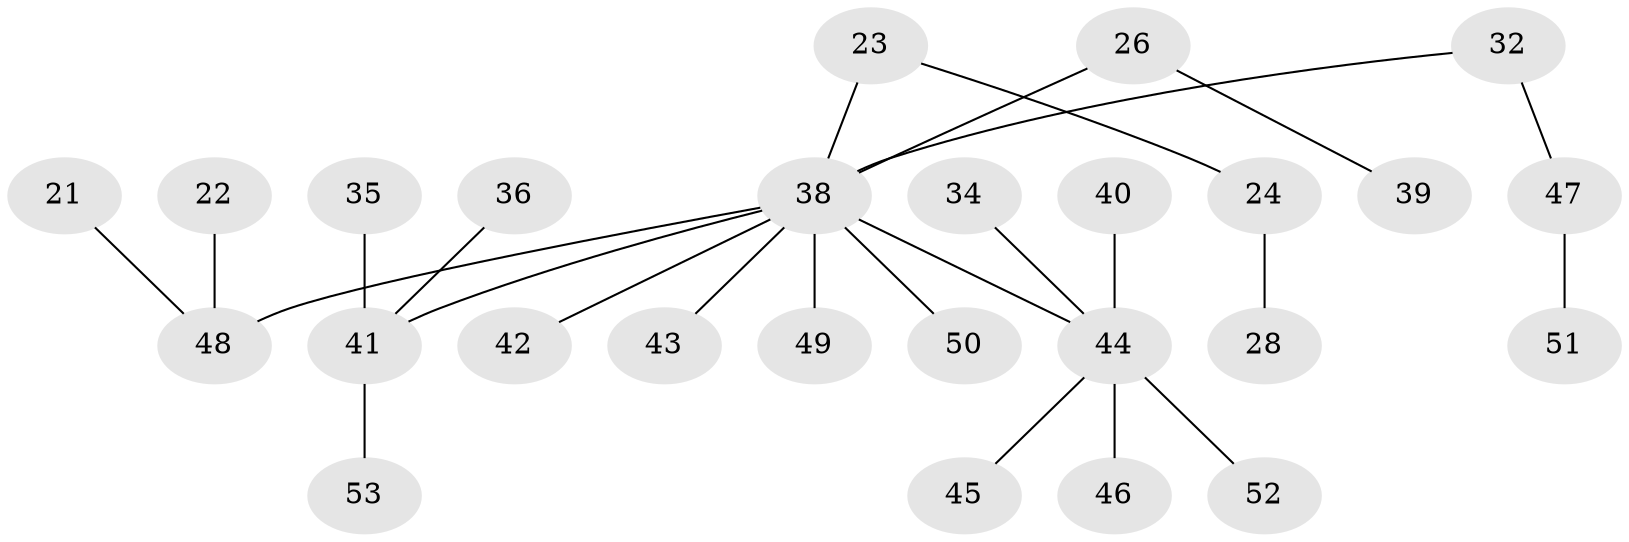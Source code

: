 // original degree distribution, {1: 0.5094339622641509, 5: 0.09433962264150944, 3: 0.11320754716981132, 2: 0.24528301886792453, 4: 0.03773584905660377}
// Generated by graph-tools (version 1.1) at 2025/52/03/09/25 04:52:56]
// undirected, 26 vertices, 25 edges
graph export_dot {
graph [start="1"]
  node [color=gray90,style=filled];
  21;
  22;
  23 [super="+12"];
  24;
  26 [super="+25"];
  28;
  32;
  34;
  35;
  36;
  38 [super="+37"];
  39;
  40;
  41 [super="+15+27"];
  42;
  43;
  44 [super="+33"];
  45;
  46;
  47;
  48 [super="+16"];
  49;
  50;
  51;
  52;
  53;
  21 -- 48;
  22 -- 48;
  23 -- 24;
  23 -- 38;
  24 -- 28;
  26 -- 39;
  26 -- 38;
  32 -- 47;
  32 -- 38;
  34 -- 44;
  35 -- 41;
  36 -- 41;
  38 -- 41;
  38 -- 42;
  38 -- 43;
  38 -- 49;
  38 -- 50;
  38 -- 44;
  38 -- 48;
  40 -- 44;
  41 -- 53;
  44 -- 46;
  44 -- 52;
  44 -- 45;
  47 -- 51;
}
